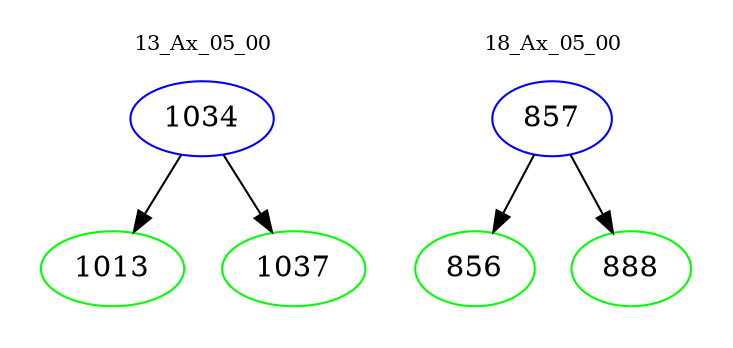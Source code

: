 digraph{
subgraph cluster_0 {
color = white
label = "13_Ax_05_00";
fontsize=10;
T0_1034 [label="1034", color="blue"]
T0_1034 -> T0_1013 [color="black"]
T0_1013 [label="1013", color="green"]
T0_1034 -> T0_1037 [color="black"]
T0_1037 [label="1037", color="green"]
}
subgraph cluster_1 {
color = white
label = "18_Ax_05_00";
fontsize=10;
T1_857 [label="857", color="blue"]
T1_857 -> T1_856 [color="black"]
T1_856 [label="856", color="green"]
T1_857 -> T1_888 [color="black"]
T1_888 [label="888", color="green"]
}
}
